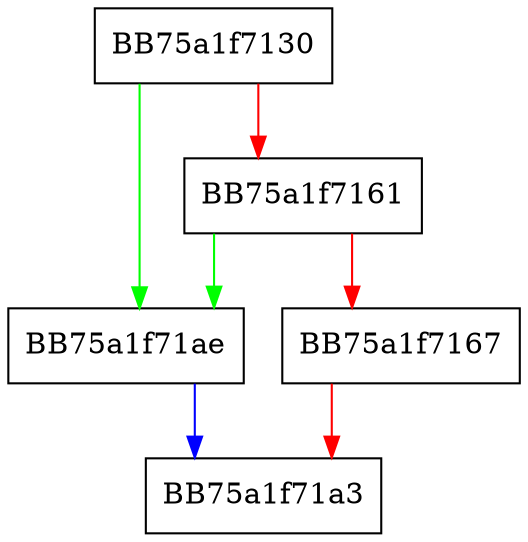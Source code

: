 digraph luaL_newmetatable {
  node [shape="box"];
  graph [splines=ortho];
  BB75a1f7130 -> BB75a1f71ae [color="green"];
  BB75a1f7130 -> BB75a1f7161 [color="red"];
  BB75a1f7161 -> BB75a1f71ae [color="green"];
  BB75a1f7161 -> BB75a1f7167 [color="red"];
  BB75a1f7167 -> BB75a1f71a3 [color="red"];
  BB75a1f71ae -> BB75a1f71a3 [color="blue"];
}